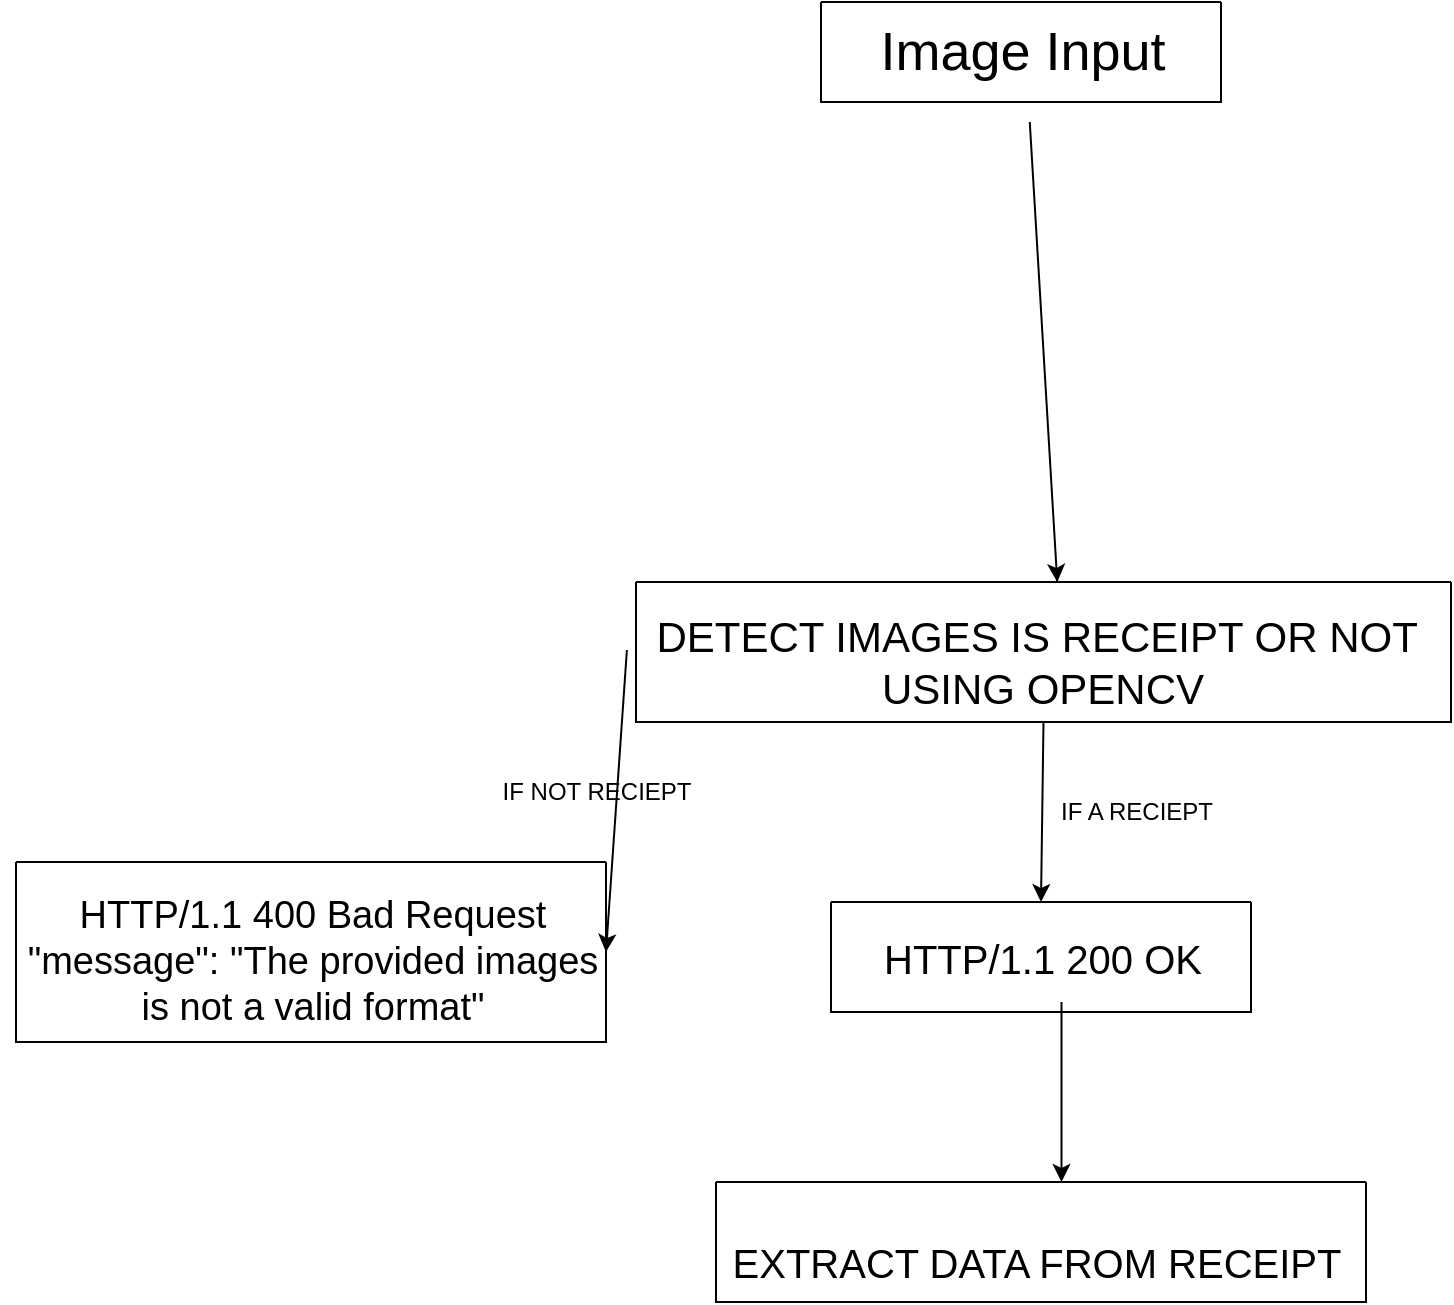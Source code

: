 <mxfile version="22.1.5" type="github">
  <diagram id="C5RBs43oDa-KdzZeNtuy" name="Page-1">
    <mxGraphModel dx="1434" dy="726" grid="1" gridSize="10" guides="1" tooltips="1" connect="1" arrows="1" fold="1" page="1" pageScale="1" pageWidth="827" pageHeight="1169" math="0" shadow="0">
      <root>
        <mxCell id="WIyWlLk6GJQsqaUBKTNV-0" />
        <mxCell id="WIyWlLk6GJQsqaUBKTNV-1" parent="WIyWlLk6GJQsqaUBKTNV-0" />
        <mxCell id="sTumBra5vFcS5-0TeWv8-1" value="" style="swimlane;startSize=0;" vertex="1" parent="WIyWlLk6GJQsqaUBKTNV-1">
          <mxGeometry x="482.5" y="50" width="200" height="50" as="geometry" />
        </mxCell>
        <mxCell id="sTumBra5vFcS5-0TeWv8-2" value="Image Input" style="text;html=1;align=center;verticalAlign=middle;resizable=0;points=[];autosize=1;strokeColor=none;fillColor=none;fontSize=27;" vertex="1" parent="sTumBra5vFcS5-0TeWv8-1">
          <mxGeometry x="15" width="170" height="50" as="geometry" />
        </mxCell>
        <mxCell id="sTumBra5vFcS5-0TeWv8-3" style="edgeStyle=orthogonalEdgeStyle;rounded=0;orthogonalLoop=1;jettySize=auto;html=1;exitX=0.5;exitY=1;exitDx=0;exitDy=0;" edge="1" parent="WIyWlLk6GJQsqaUBKTNV-1" source="sTumBra5vFcS5-0TeWv8-1" target="sTumBra5vFcS5-0TeWv8-1">
          <mxGeometry relative="1" as="geometry" />
        </mxCell>
        <mxCell id="sTumBra5vFcS5-0TeWv8-4" value="" style="endArrow=classic;html=1;rounded=0;exitX=0.5;exitY=0;exitDx=0;exitDy=0;entryX=0.5;entryY=0;entryDx=0;entryDy=0;" edge="1" parent="WIyWlLk6GJQsqaUBKTNV-1">
          <mxGeometry width="50" height="50" relative="1" as="geometry">
            <mxPoint x="600.63" y="340" as="sourcePoint" />
            <mxPoint x="600.63" y="340" as="targetPoint" />
            <Array as="points">
              <mxPoint x="586.88" y="110" />
            </Array>
          </mxGeometry>
        </mxCell>
        <mxCell id="sTumBra5vFcS5-0TeWv8-5" value="" style="swimlane;startSize=0;" vertex="1" parent="WIyWlLk6GJQsqaUBKTNV-1">
          <mxGeometry x="390" y="340" width="407.5" height="70" as="geometry" />
        </mxCell>
        <mxCell id="sTumBra5vFcS5-0TeWv8-6" value="DETECT IMAGES IS RECEIPT OR NOT&amp;nbsp;&lt;br&gt;USING OPENCV" style="text;html=1;align=center;verticalAlign=middle;resizable=0;points=[];autosize=1;strokeColor=none;fillColor=none;fontSize=21;" vertex="1" parent="sTumBra5vFcS5-0TeWv8-5">
          <mxGeometry x="-2.5" y="10" width="410" height="60" as="geometry" />
        </mxCell>
        <mxCell id="sTumBra5vFcS5-0TeWv8-7" value="" style="swimlane;startSize=0;" vertex="1" parent="WIyWlLk6GJQsqaUBKTNV-1">
          <mxGeometry x="80" y="480" width="295" height="90" as="geometry" />
        </mxCell>
        <mxCell id="sTumBra5vFcS5-0TeWv8-8" value="HTTP/1.1 400 Bad Request&lt;br&gt;&quot;message&quot;: &quot;The provided images&lt;br&gt;is not a valid format&quot;" style="text;html=1;align=center;verticalAlign=middle;resizable=0;points=[];autosize=1;strokeColor=none;fillColor=none;fontSize=19;" vertex="1" parent="sTumBra5vFcS5-0TeWv8-7">
          <mxGeometry x="-7.5" y="10" width="310" height="80" as="geometry" />
        </mxCell>
        <mxCell id="sTumBra5vFcS5-0TeWv8-9" value="" style="endArrow=classic;html=1;rounded=0;entryX=1;entryY=0.5;entryDx=0;entryDy=0;exitX=-0.005;exitY=0.4;exitDx=0;exitDy=0;exitPerimeter=0;" edge="1" parent="WIyWlLk6GJQsqaUBKTNV-1" source="sTumBra5vFcS5-0TeWv8-6" target="sTumBra5vFcS5-0TeWv8-7">
          <mxGeometry width="50" height="50" relative="1" as="geometry">
            <mxPoint x="440" y="320" as="sourcePoint" />
            <mxPoint x="490" y="270" as="targetPoint" />
            <Array as="points" />
          </mxGeometry>
        </mxCell>
        <mxCell id="sTumBra5vFcS5-0TeWv8-10" value="IF NOT RECIEPT&lt;br style=&quot;font-size: 12px;&quot;&gt;" style="text;html=1;align=center;verticalAlign=middle;resizable=0;points=[];autosize=1;strokeColor=none;fillColor=none;fontSize=12;" vertex="1" parent="WIyWlLk6GJQsqaUBKTNV-1">
          <mxGeometry x="310" y="430" width="120" height="30" as="geometry" />
        </mxCell>
        <mxCell id="sTumBra5vFcS5-0TeWv8-11" value="" style="swimlane;startSize=0;" vertex="1" parent="WIyWlLk6GJQsqaUBKTNV-1">
          <mxGeometry x="487.5" y="500" width="210" height="55" as="geometry" />
        </mxCell>
        <mxCell id="sTumBra5vFcS5-0TeWv8-12" value="HTTP/1.1 200 OK&lt;br style=&quot;border-color: var(--border-color); font-size: 20px;&quot;&gt;" style="text;html=1;align=center;verticalAlign=middle;resizable=0;points=[];autosize=1;strokeColor=none;fillColor=none;fontSize=20;" vertex="1" parent="sTumBra5vFcS5-0TeWv8-11">
          <mxGeometry x="15" y="7.5" width="180" height="40" as="geometry" />
        </mxCell>
        <mxCell id="sTumBra5vFcS5-0TeWv8-13" value="IF A RECIEPT" style="text;html=1;align=center;verticalAlign=middle;resizable=0;points=[];autosize=1;strokeColor=none;fillColor=none;fontSize=12;" vertex="1" parent="WIyWlLk6GJQsqaUBKTNV-1">
          <mxGeometry x="590" y="440" width="100" height="30" as="geometry" />
        </mxCell>
        <mxCell id="sTumBra5vFcS5-0TeWv8-14" value="" style="endArrow=classic;html=1;rounded=0;entryX=0.5;entryY=0;entryDx=0;entryDy=0;exitX=0.5;exitY=1;exitDx=0;exitDy=0;" edge="1" parent="WIyWlLk6GJQsqaUBKTNV-1" source="sTumBra5vFcS5-0TeWv8-5" target="sTumBra5vFcS5-0TeWv8-11">
          <mxGeometry width="50" height="50" relative="1" as="geometry">
            <mxPoint x="403" y="410" as="sourcePoint" />
            <mxPoint x="260" y="436" as="targetPoint" />
            <Array as="points" />
          </mxGeometry>
        </mxCell>
        <mxCell id="sTumBra5vFcS5-0TeWv8-15" value="" style="swimlane;startSize=0;" vertex="1" parent="WIyWlLk6GJQsqaUBKTNV-1">
          <mxGeometry x="430" y="640" width="325" height="60" as="geometry" />
        </mxCell>
        <mxCell id="sTumBra5vFcS5-0TeWv8-17" value="EXTRACT DATA FROM RECEIPT" style="text;html=1;align=center;verticalAlign=middle;resizable=0;points=[];autosize=1;strokeColor=none;fillColor=none;fontSize=20;" vertex="1" parent="sTumBra5vFcS5-0TeWv8-15">
          <mxGeometry x="-5" y="20" width="330" height="40" as="geometry" />
        </mxCell>
        <mxCell id="sTumBra5vFcS5-0TeWv8-18" value="" style="endArrow=classic;html=1;rounded=0;entryX=0.5;entryY=0;entryDx=0;entryDy=0;exitX=0.5;exitY=1;exitDx=0;exitDy=0;" edge="1" parent="WIyWlLk6GJQsqaUBKTNV-1">
          <mxGeometry width="50" height="50" relative="1" as="geometry">
            <mxPoint x="602.75" y="550" as="sourcePoint" />
            <mxPoint x="602.75" y="640" as="targetPoint" />
            <Array as="points" />
          </mxGeometry>
        </mxCell>
      </root>
    </mxGraphModel>
  </diagram>
</mxfile>
